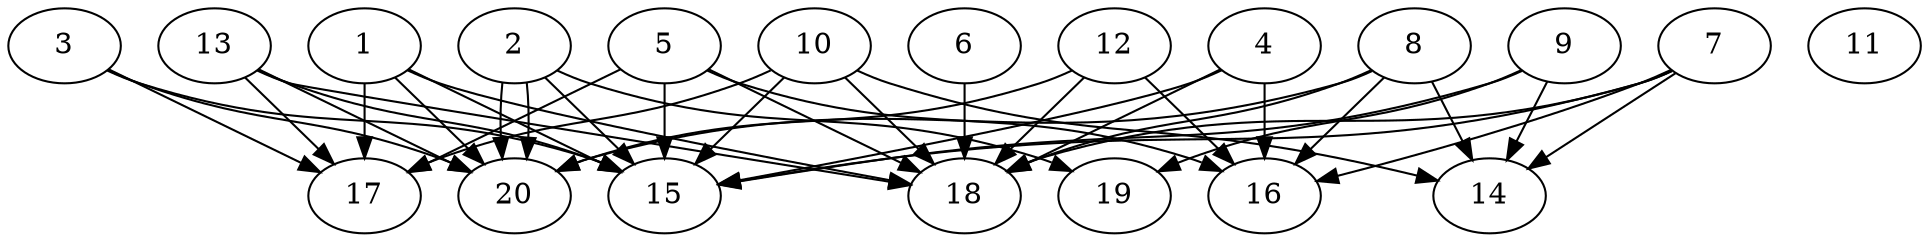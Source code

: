 // DAG automatically generated by daggen at Wed Jul 24 21:20:06 2019
// ./daggen --dot -n 20 --ccr 0.4 --fat 0.8 --regular 0.5 --density 0.8 --mindata 5242880 --maxdata 52428800 
digraph G {
  1 [size="105871360", alpha="0.01", expect_size="42348544"] 
  1 -> 15 [size ="42348544"]
  1 -> 17 [size ="42348544"]
  1 -> 18 [size ="42348544"]
  1 -> 20 [size ="42348544"]
  2 [size="58099200", alpha="0.05", expect_size="23239680"] 
  2 -> 15 [size ="23239680"]
  2 -> 19 [size ="23239680"]
  2 -> 20 [size ="23239680"]
  2 -> 20 [size ="23239680"]
  3 [size="121351680", alpha="0.20", expect_size="48540672"] 
  3 -> 15 [size ="48540672"]
  3 -> 17 [size ="48540672"]
  3 -> 20 [size ="48540672"]
  4 [size="69007360", alpha="0.07", expect_size="27602944"] 
  4 -> 15 [size ="27602944"]
  4 -> 16 [size ="27602944"]
  4 -> 18 [size ="27602944"]
  5 [size="112560640", alpha="0.07", expect_size="45024256"] 
  5 -> 15 [size ="45024256"]
  5 -> 16 [size ="45024256"]
  5 -> 17 [size ="45024256"]
  5 -> 18 [size ="45024256"]
  6 [size="81525760", alpha="0.18", expect_size="32610304"] 
  6 -> 18 [size ="32610304"]
  7 [size="87613440", alpha="0.12", expect_size="35045376"] 
  7 -> 14 [size ="35045376"]
  7 -> 15 [size ="35045376"]
  7 -> 16 [size ="35045376"]
  7 -> 18 [size ="35045376"]
  8 [size="90237440", alpha="0.10", expect_size="36094976"] 
  8 -> 14 [size ="36094976"]
  8 -> 16 [size ="36094976"]
  8 -> 18 [size ="36094976"]
  8 -> 20 [size ="36094976"]
  9 [size="70016000", alpha="0.10", expect_size="28006400"] 
  9 -> 14 [size ="28006400"]
  9 -> 15 [size ="28006400"]
  9 -> 19 [size ="28006400"]
  10 [size="65392640", alpha="0.06", expect_size="26157056"] 
  10 -> 14 [size ="26157056"]
  10 -> 15 [size ="26157056"]
  10 -> 17 [size ="26157056"]
  10 -> 18 [size ="26157056"]
  11 [size="116001280", alpha="0.17", expect_size="46400512"] 
  12 [size="123404800", alpha="0.19", expect_size="49361920"] 
  12 -> 16 [size ="49361920"]
  12 -> 18 [size ="49361920"]
  12 -> 20 [size ="49361920"]
  13 [size="36741120", alpha="0.19", expect_size="14696448"] 
  13 -> 15 [size ="14696448"]
  13 -> 17 [size ="14696448"]
  13 -> 18 [size ="14696448"]
  13 -> 20 [size ="14696448"]
  14 [size="36682240", alpha="0.19", expect_size="14672896"] 
  15 [size="79390720", alpha="0.11", expect_size="31756288"] 
  16 [size="120816640", alpha="0.19", expect_size="48326656"] 
  17 [size="109312000", alpha="0.02", expect_size="43724800"] 
  18 [size="63802880", alpha="0.11", expect_size="25521152"] 
  19 [size="120936960", alpha="0.19", expect_size="48374784"] 
  20 [size="59560960", alpha="0.04", expect_size="23824384"] 
}

